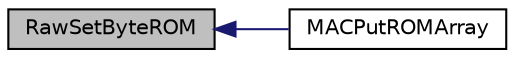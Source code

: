 digraph "RawSetByteROM"
{
  edge [fontname="Helvetica",fontsize="10",labelfontname="Helvetica",labelfontsize="10"];
  node [fontname="Helvetica",fontsize="10",shape=record];
  rankdir="LR";
  Node1 [label="RawSetByteROM",height=0.2,width=0.4,color="black", fillcolor="grey75", style="filled", fontcolor="black"];
  Node1 -> Node2 [dir="back",color="midnightblue",fontsize="10",style="solid",fontname="Helvetica"];
  Node2 [label="MACPutROMArray",height=0.2,width=0.4,color="black", fillcolor="white", style="filled",URL="$_w_f_mac_8c.html#aa820326baa2d0dbc487c32301b9ad436"];
}
